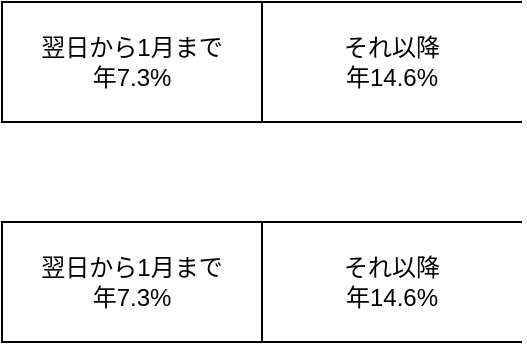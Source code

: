 <mxfile version="13.6.5">
    <diagram id="_QVINtQvHpFd4Sk35h7b" name="ページ1">
        <mxGraphModel dx="524" dy="251" grid="1" gridSize="10" guides="1" tooltips="1" connect="1" arrows="1" fold="1" page="1" pageScale="1" pageWidth="827" pageHeight="1169" math="0" shadow="0">
            <root>
                <mxCell id="0"/>
                <mxCell id="1" parent="0"/>
                <mxCell id="3" value="それ以降&lt;br&gt;年14.6%" style="rounded=0;whiteSpace=wrap;html=1;dashed=1;strokeColor=none;" vertex="1" parent="1">
                    <mxGeometry x="290" y="160" width="130" height="60" as="geometry"/>
                </mxCell>
                <mxCell id="4" value="" style="endArrow=none;html=1;entryX=0;entryY=0;entryDx=0;entryDy=0;exitX=1;exitY=0;exitDx=0;exitDy=0;" edge="1" parent="1" source="3" target="3">
                    <mxGeometry width="50" height="50" relative="1" as="geometry">
                        <mxPoint x="470" y="280" as="sourcePoint"/>
                        <mxPoint x="520" y="230" as="targetPoint"/>
                    </mxGeometry>
                </mxCell>
                <mxCell id="6" value="" style="endArrow=none;html=1;entryX=0;entryY=1;entryDx=0;entryDy=0;exitX=1;exitY=1;exitDx=0;exitDy=0;" edge="1" parent="1" source="3" target="3">
                    <mxGeometry width="50" height="50" relative="1" as="geometry">
                        <mxPoint x="430" y="240" as="sourcePoint"/>
                        <mxPoint x="300.0" y="240" as="targetPoint"/>
                    </mxGeometry>
                </mxCell>
                <mxCell id="2" value="翌日から1月まで&lt;br&gt;年7.3%" style="rounded=0;whiteSpace=wrap;html=1;" vertex="1" parent="1">
                    <mxGeometry x="160" y="160" width="130" height="60" as="geometry"/>
                </mxCell>
                <mxCell id="7" value="それ以降&lt;br&gt;年14.6%" style="rounded=0;whiteSpace=wrap;html=1;dashed=1;strokeColor=none;" vertex="1" parent="1">
                    <mxGeometry x="290" y="270" width="130" height="60" as="geometry"/>
                </mxCell>
                <mxCell id="8" value="" style="endArrow=none;html=1;entryX=0;entryY=0;entryDx=0;entryDy=0;exitX=1;exitY=0;exitDx=0;exitDy=0;" edge="1" parent="1" source="7" target="7">
                    <mxGeometry width="50" height="50" relative="1" as="geometry">
                        <mxPoint x="470" y="390" as="sourcePoint"/>
                        <mxPoint x="520" y="340" as="targetPoint"/>
                    </mxGeometry>
                </mxCell>
                <mxCell id="9" value="" style="endArrow=none;html=1;entryX=0;entryY=1;entryDx=0;entryDy=0;exitX=1;exitY=1;exitDx=0;exitDy=0;" edge="1" parent="1" source="7" target="7">
                    <mxGeometry width="50" height="50" relative="1" as="geometry">
                        <mxPoint x="430" y="350" as="sourcePoint"/>
                        <mxPoint x="300.0" y="350" as="targetPoint"/>
                    </mxGeometry>
                </mxCell>
                <mxCell id="10" value="翌日から1月まで&lt;br&gt;年7.3%" style="rounded=0;whiteSpace=wrap;html=1;" vertex="1" parent="1">
                    <mxGeometry x="160" y="270" width="130" height="60" as="geometry"/>
                </mxCell>
            </root>
        </mxGraphModel>
    </diagram>
</mxfile>